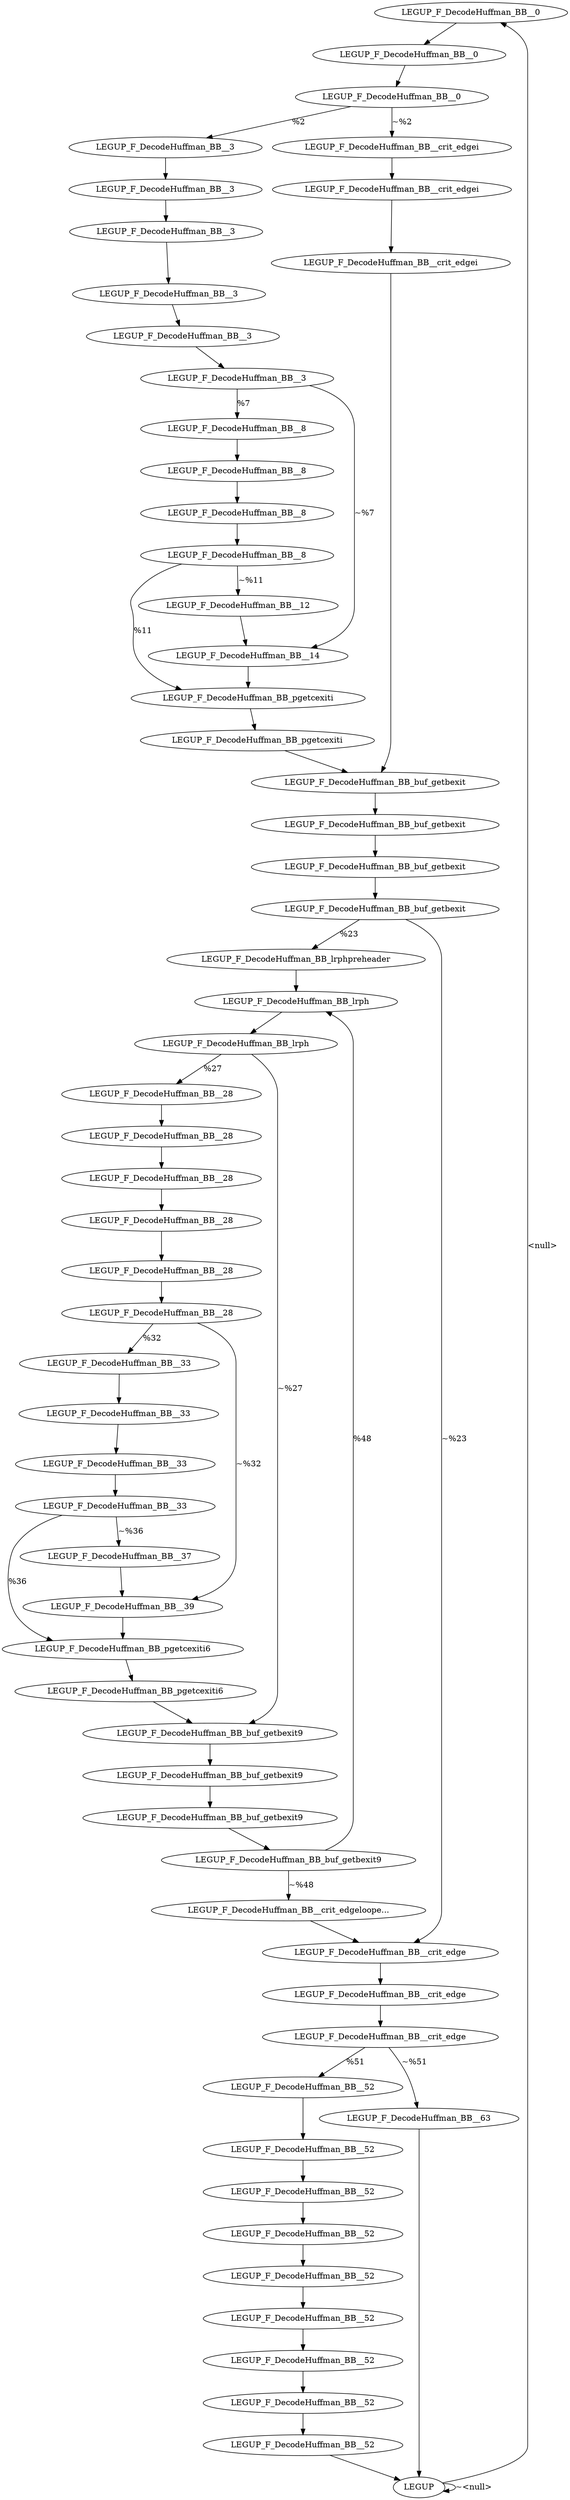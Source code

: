 digraph {
Node0x4143a60[label="LEGUP_F_DecodeHuffman_BB__0"];
Node0x41438c0[label="LEGUP"];
Node0x41438c0 -> Node0x4143a60[label="<null>"];
Node0x41438c0 -> Node0x41438c0[label="~<null>"];
Node0x4143b30[label="LEGUP_F_DecodeHuffman_BB__0"];
Node0x4143a60 -> Node0x4143b30;
Node0x4143c00[label="LEGUP_F_DecodeHuffman_BB__0"];
Node0x4143b30 -> Node0x4143c00;
Node0x4143f40[label="LEGUP_F_DecodeHuffman_BB__3"];
Node0x4143c00 -> Node0x4143f40[label="%2"];
Node0x4143cd0[label="LEGUP_F_DecodeHuffman_BB__crit_edgei"];
Node0x4143c00 -> Node0x4143cd0[label="~%2"];
Node0x4143da0[label="LEGUP_F_DecodeHuffman_BB__crit_edgei"];
Node0x4143cd0 -> Node0x4143da0;
Node0x4143e70[label="LEGUP_F_DecodeHuffman_BB__crit_edgei"];
Node0x4143da0 -> Node0x4143e70;
Node0x4148270[label="LEGUP_F_DecodeHuffman_BB_buf_getbexit"];
Node0x4143e70 -> Node0x4148270;
Node0x4144010[label="LEGUP_F_DecodeHuffman_BB__3"];
Node0x4143f40 -> Node0x4144010;
Node0x41440e0[label="LEGUP_F_DecodeHuffman_BB__3"];
Node0x4144010 -> Node0x41440e0;
Node0x41441b0[label="LEGUP_F_DecodeHuffman_BB__3"];
Node0x41440e0 -> Node0x41441b0;
Node0x4144280[label="LEGUP_F_DecodeHuffman_BB__3"];
Node0x41441b0 -> Node0x4144280;
Node0x4147b20[label="LEGUP_F_DecodeHuffman_BB__3"];
Node0x4144280 -> Node0x4147b20;
Node0x4147bf0[label="LEGUP_F_DecodeHuffman_BB__8"];
Node0x4147b20 -> Node0x4147bf0[label="%7"];
Node0x4148000[label="LEGUP_F_DecodeHuffman_BB__14"];
Node0x4147b20 -> Node0x4148000[label="~%7"];
Node0x4147cc0[label="LEGUP_F_DecodeHuffman_BB__8"];
Node0x4147bf0 -> Node0x4147cc0;
Node0x4147d90[label="LEGUP_F_DecodeHuffman_BB__8"];
Node0x4147cc0 -> Node0x4147d90;
Node0x4147e60[label="LEGUP_F_DecodeHuffman_BB__8"];
Node0x4147d90 -> Node0x4147e60;
Node0x41480d0[label="LEGUP_F_DecodeHuffman_BB_pgetcexiti"];
Node0x4147e60 -> Node0x41480d0[label="%11"];
Node0x4147f30[label="LEGUP_F_DecodeHuffman_BB__12"];
Node0x4147e60 -> Node0x4147f30[label="~%11"];
Node0x4147f30 -> Node0x4148000;
Node0x4148000 -> Node0x41480d0;
Node0x41481a0[label="LEGUP_F_DecodeHuffman_BB_pgetcexiti"];
Node0x41480d0 -> Node0x41481a0;
Node0x41481a0 -> Node0x4148270;
Node0x4148340[label="LEGUP_F_DecodeHuffman_BB_buf_getbexit"];
Node0x4148270 -> Node0x4148340;
Node0x4148410[label="LEGUP_F_DecodeHuffman_BB_buf_getbexit"];
Node0x4148340 -> Node0x4148410;
Node0x41484e0[label="LEGUP_F_DecodeHuffman_BB_buf_getbexit"];
Node0x4148410 -> Node0x41484e0;
Node0x41485b0[label="LEGUP_F_DecodeHuffman_BB_lrphpreheader"];
Node0x41484e0 -> Node0x41485b0[label="%23"];
Node0x4149990[label="LEGUP_F_DecodeHuffman_BB__crit_edge"];
Node0x41484e0 -> Node0x4149990[label="~%23"];
Node0x4148680[label="LEGUP_F_DecodeHuffman_BB_lrph"];
Node0x41485b0 -> Node0x4148680;
Node0x4148750[label="LEGUP_F_DecodeHuffman_BB_lrph"];
Node0x4148680 -> Node0x4148750;
Node0x4148820[label="LEGUP_F_DecodeHuffman_BB__28"];
Node0x4148750 -> Node0x4148820[label="%27"];
Node0x4149440[label="LEGUP_F_DecodeHuffman_BB_buf_getbexit9"];
Node0x4148750 -> Node0x4149440[label="~%27"];
Node0x41488f0[label="LEGUP_F_DecodeHuffman_BB__28"];
Node0x4148820 -> Node0x41488f0;
Node0x41489c0[label="LEGUP_F_DecodeHuffman_BB__28"];
Node0x41488f0 -> Node0x41489c0;
Node0x4148a90[label="LEGUP_F_DecodeHuffman_BB__28"];
Node0x41489c0 -> Node0x4148a90;
Node0x4148b60[label="LEGUP_F_DecodeHuffman_BB__28"];
Node0x4148a90 -> Node0x4148b60;
Node0x4148c30[label="LEGUP_F_DecodeHuffman_BB__28"];
Node0x4148b60 -> Node0x4148c30;
Node0x4148d00[label="LEGUP_F_DecodeHuffman_BB__33"];
Node0x4148c30 -> Node0x4148d00[label="%32"];
Node0x4149110[label="LEGUP_F_DecodeHuffman_BB__39"];
Node0x4148c30 -> Node0x4149110[label="~%32"];
Node0x4148dd0[label="LEGUP_F_DecodeHuffman_BB__33"];
Node0x4148d00 -> Node0x4148dd0;
Node0x4148ea0[label="LEGUP_F_DecodeHuffman_BB__33"];
Node0x4148dd0 -> Node0x4148ea0;
Node0x4148f70[label="LEGUP_F_DecodeHuffman_BB__33"];
Node0x4148ea0 -> Node0x4148f70;
Node0x4149220[label="LEGUP_F_DecodeHuffman_BB_pgetcexiti6"];
Node0x4148f70 -> Node0x4149220[label="%36"];
Node0x4149040[label="LEGUP_F_DecodeHuffman_BB__37"];
Node0x4148f70 -> Node0x4149040[label="~%36"];
Node0x4149040 -> Node0x4149110;
Node0x4149110 -> Node0x4149220;
Node0x4149330[label="LEGUP_F_DecodeHuffman_BB_pgetcexiti6"];
Node0x4149220 -> Node0x4149330;
Node0x4149330 -> Node0x4149440;
Node0x4149550[label="LEGUP_F_DecodeHuffman_BB_buf_getbexit9"];
Node0x4149440 -> Node0x4149550;
Node0x4149660[label="LEGUP_F_DecodeHuffman_BB_buf_getbexit9"];
Node0x4149550 -> Node0x4149660;
Node0x4149770[label="LEGUP_F_DecodeHuffman_BB_buf_getbexit9"];
Node0x4149660 -> Node0x4149770;
Node0x4149770 -> Node0x4148680[label="%48"];
Node0x4149880[label="LEGUP_F_DecodeHuffman_BB__crit_edgeloope..."];
Node0x4149770 -> Node0x4149880[label="~%48"];
Node0x4149880 -> Node0x4149990;
Node0x4149aa0[label="LEGUP_F_DecodeHuffman_BB__crit_edge"];
Node0x4149990 -> Node0x4149aa0;
Node0x4149bb0[label="LEGUP_F_DecodeHuffman_BB__crit_edge"];
Node0x4149aa0 -> Node0x4149bb0;
Node0x40dd4f0[label="LEGUP_F_DecodeHuffman_BB__52"];
Node0x4149bb0 -> Node0x40dd4f0[label="%51"];
Node0x40dde80[label="LEGUP_F_DecodeHuffman_BB__63"];
Node0x4149bb0 -> Node0x40dde80[label="~%51"];
Node0x40dd600[label="LEGUP_F_DecodeHuffman_BB__52"];
Node0x40dd4f0 -> Node0x40dd600;
Node0x40dd710[label="LEGUP_F_DecodeHuffman_BB__52"];
Node0x40dd600 -> Node0x40dd710;
Node0x40dd820[label="LEGUP_F_DecodeHuffman_BB__52"];
Node0x40dd710 -> Node0x40dd820;
Node0x40dd930[label="LEGUP_F_DecodeHuffman_BB__52"];
Node0x40dd820 -> Node0x40dd930;
Node0x40dda40[label="LEGUP_F_DecodeHuffman_BB__52"];
Node0x40dd930 -> Node0x40dda40;
Node0x40ddb50[label="LEGUP_F_DecodeHuffman_BB__52"];
Node0x40dda40 -> Node0x40ddb50;
Node0x40ddc60[label="LEGUP_F_DecodeHuffman_BB__52"];
Node0x40ddb50 -> Node0x40ddc60;
Node0x40ddd70[label="LEGUP_F_DecodeHuffman_BB__52"];
Node0x40ddc60 -> Node0x40ddd70;
Node0x40ddd70 -> Node0x41438c0;
Node0x40dde80 -> Node0x41438c0;
}
